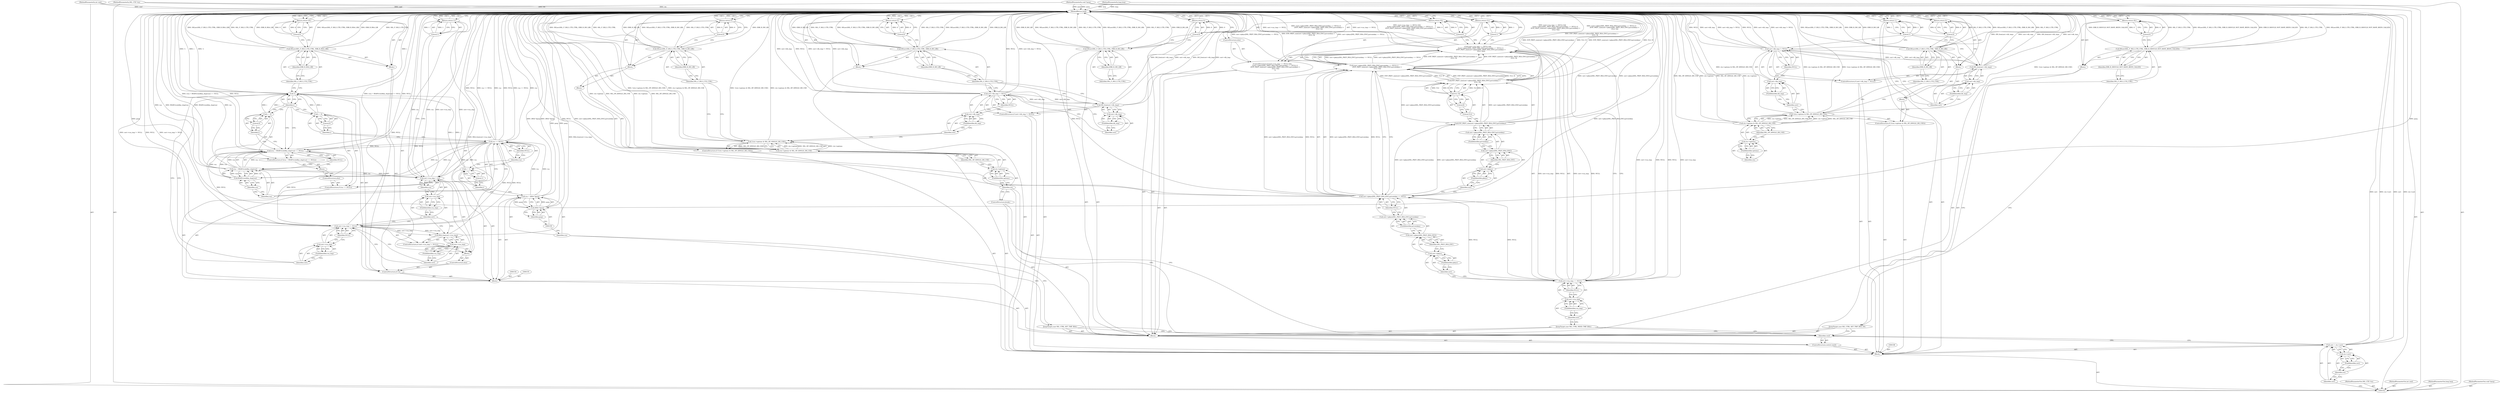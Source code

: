 digraph "1_openssl_c5b831f21d0d29d1e517d139d9d101763f60c9a2_0" {
"1000280" [label="(MethodReturn,long)"];
"1000103" [label="(MethodParameterIn,SSL_CTX *ctx)"];
"1000375" [label="(MethodParameterOut,SSL_CTX *ctx)"];
"1000104" [label="(MethodParameterIn,int cmd)"];
"1000376" [label="(MethodParameterOut,int cmd)"];
"1000105" [label="(MethodParameterIn,long larg)"];
"1000377" [label="(MethodParameterOut,long larg)"];
"1000106" [label="(MethodParameterIn,void *parg)"];
"1000378" [label="(MethodParameterOut,void *parg)"];
"1000119" [label="(Call,(cert->rsa_tmp == NULL) &&\n            ((cert->pkeys[SSL_PKEY_RSA_ENC].privatekey == NULL) ||\n             (EVP_PKEY_size(cert->pkeys[SSL_PKEY_RSA_ENC].privatekey) >\n              (512 / 8))))"];
"1000120" [label="(Call,cert->rsa_tmp == NULL)"];
"1000121" [label="(Call,cert->rsa_tmp)"];
"1000122" [label="(Identifier,cert)"];
"1000123" [label="(FieldIdentifier,rsa_tmp)"];
"1000124" [label="(Identifier,NULL)"];
"1000118" [label="(ControlStructure,if ((cert->rsa_tmp == NULL) &&\n            ((cert->pkeys[SSL_PKEY_RSA_ENC].privatekey == NULL) ||\n             (EVP_PKEY_size(cert->pkeys[SSL_PKEY_RSA_ENC].privatekey) >\n              (512 / 8)))\n            ))"];
"1000125" [label="(Call,(cert->pkeys[SSL_PKEY_RSA_ENC].privatekey == NULL) ||\n             (EVP_PKEY_size(cert->pkeys[SSL_PKEY_RSA_ENC].privatekey) >\n              (512 / 8)))"];
"1000126" [label="(Call,cert->pkeys[SSL_PKEY_RSA_ENC].privatekey == NULL)"];
"1000127" [label="(Call,cert->pkeys[SSL_PKEY_RSA_ENC].privatekey)"];
"1000128" [label="(Call,cert->pkeys[SSL_PKEY_RSA_ENC])"];
"1000129" [label="(Call,cert->pkeys)"];
"1000130" [label="(Identifier,cert)"];
"1000131" [label="(FieldIdentifier,pkeys)"];
"1000132" [label="(Identifier,SSL_PKEY_RSA_ENC)"];
"1000133" [label="(FieldIdentifier,privatekey)"];
"1000134" [label="(Identifier,NULL)"];
"1000135" [label="(Call,EVP_PKEY_size(cert->pkeys[SSL_PKEY_RSA_ENC].privatekey) >\n              (512 / 8))"];
"1000136" [label="(Call,EVP_PKEY_size(cert->pkeys[SSL_PKEY_RSA_ENC].privatekey))"];
"1000137" [label="(Call,cert->pkeys[SSL_PKEY_RSA_ENC].privatekey)"];
"1000138" [label="(Call,cert->pkeys[SSL_PKEY_RSA_ENC])"];
"1000139" [label="(Call,cert->pkeys)"];
"1000140" [label="(Identifier,cert)"];
"1000141" [label="(FieldIdentifier,pkeys)"];
"1000142" [label="(Identifier,SSL_PKEY_RSA_ENC)"];
"1000143" [label="(FieldIdentifier,privatekey)"];
"1000144" [label="(Call,512 / 8)"];
"1000145" [label="(Literal,512)"];
"1000146" [label="(Literal,8)"];
"1000147" [label="(Return,return (1);)"];
"1000148" [label="(Literal,1)"];
"1000149" [label="(ControlStructure,else)"];
"1000150" [label="(Return,return (0);)"];
"1000151" [label="(Literal,0)"];
"1000152" [label="(JumpTarget,case SSL_CTRL_SET_TMP_RSA:)"];
"1000107" [label="(Block,)"];
"1000153" [label="(Block,)"];
"1000156" [label="(Call,rsa = (RSA *)parg)"];
"1000157" [label="(Identifier,rsa)"];
"1000158" [label="(Call,(RSA *)parg)"];
"1000160" [label="(Identifier,parg)"];
"1000161" [label="(Call,i = 1)"];
"1000162" [label="(Identifier,i)"];
"1000163" [label="(Literal,1)"];
"1000164" [label="(ControlStructure,if (rsa == NULL))"];
"1000165" [label="(Call,rsa == NULL)"];
"1000166" [label="(Identifier,rsa)"];
"1000167" [label="(Identifier,NULL)"];
"1000168" [label="(Call,i = 0)"];
"1000169" [label="(Identifier,i)"];
"1000170" [label="(Literal,0)"];
"1000171" [label="(ControlStructure,else)"];
"1000172" [label="(Block,)"];
"1000173" [label="(ControlStructure,if ((rsa = RSAPrivateKey_dup(rsa)) == NULL))"];
"1000174" [label="(Call,(rsa = RSAPrivateKey_dup(rsa)) == NULL)"];
"1000175" [label="(Call,rsa = RSAPrivateKey_dup(rsa))"];
"1000176" [label="(Identifier,rsa)"];
"1000177" [label="(Call,RSAPrivateKey_dup(rsa))"];
"1000178" [label="(Identifier,rsa)"];
"1000179" [label="(Identifier,NULL)"];
"1000180" [label="(Call,i = 0)"];
"1000181" [label="(Identifier,i)"];
"1000182" [label="(Literal,0)"];
"1000183" [label="(ControlStructure,if (!i))"];
"1000184" [label="(Call,!i)"];
"1000185" [label="(Identifier,i)"];
"1000186" [label="(Block,)"];
"1000187" [label="(Call,SSLerr(SSL_F_SSL3_CTX_CTRL, ERR_R_RSA_LIB))"];
"1000188" [label="(Identifier,SSL_F_SSL3_CTX_CTRL)"];
"1000189" [label="(Identifier,ERR_R_RSA_LIB)"];
"1000190" [label="(Return,return (0);)"];
"1000191" [label="(Literal,0)"];
"1000192" [label="(ControlStructure,else)"];
"1000193" [label="(Block,)"];
"1000194" [label="(ControlStructure,if (cert->rsa_tmp != NULL))"];
"1000195" [label="(Call,cert->rsa_tmp != NULL)"];
"1000196" [label="(Call,cert->rsa_tmp)"];
"1000197" [label="(Identifier,cert)"];
"1000198" [label="(FieldIdentifier,rsa_tmp)"];
"1000199" [label="(Identifier,NULL)"];
"1000200" [label="(Call,RSA_free(cert->rsa_tmp))"];
"1000201" [label="(Call,cert->rsa_tmp)"];
"1000202" [label="(Identifier,cert)"];
"1000203" [label="(FieldIdentifier,rsa_tmp)"];
"1000204" [label="(Call,cert->rsa_tmp = rsa)"];
"1000205" [label="(Call,cert->rsa_tmp)"];
"1000206" [label="(Identifier,cert)"];
"1000207" [label="(FieldIdentifier,rsa_tmp)"];
"1000208" [label="(Identifier,rsa)"];
"1000209" [label="(Return,return (1);)"];
"1000210" [label="(Literal,1)"];
"1000211" [label="(JumpTarget,case SSL_CTRL_SET_TMP_RSA_CB:)"];
"1000212" [label="(Block,)"];
"1000213" [label="(Call,SSLerr(SSL_F_SSL3_CTX_CTRL, ERR_R_SHOULD_NOT_HAVE_BEEN_CALLED))"];
"1000214" [label="(Identifier,SSL_F_SSL3_CTX_CTRL)"];
"1000215" [label="(Identifier,ERR_R_SHOULD_NOT_HAVE_BEEN_CALLED)"];
"1000216" [label="(Return,return (0);)"];
"1000217" [label="(Literal,0)"];
"1000218" [label="(ControlStructure,break;)"];
"1000111" [label="(Call,ctx->cert)"];
"1000112" [label="(Identifier,ctx)"];
"1000113" [label="(FieldIdentifier,cert)"];
"1000109" [label="(Call,cert = ctx->cert)"];
"1000110" [label="(Identifier,cert)"];
"1000219" [label="(Call,SSLerr(SSL_F_SSL3_CTX_CTRL, ERR_R_DH_LIB))"];
"1000220" [label="(Identifier,SSL_F_SSL3_CTX_CTRL)"];
"1000221" [label="(Identifier,ERR_R_DH_LIB)"];
"1000222" [label="(Return,return 0;)"];
"1000223" [label="(Literal,0)"];
"1000224" [label="(ControlStructure,if (!(ctx->options & SSL_OP_SINGLE_DH_USE)))"];
"1000225" [label="(Call,!(ctx->options & SSL_OP_SINGLE_DH_USE))"];
"1000226" [label="(Call,ctx->options & SSL_OP_SINGLE_DH_USE)"];
"1000227" [label="(Call,ctx->options)"];
"1000228" [label="(Identifier,ctx)"];
"1000229" [label="(FieldIdentifier,options)"];
"1000230" [label="(Identifier,SSL_OP_SINGLE_DH_USE)"];
"1000231" [label="(Block,)"];
"1000232" [label="(Block,)"];
"1000233" [label="(Call,SSLerr(SSL_F_SSL3_CTX_CTRL, ERR_R_DH_LIB))"];
"1000234" [label="(Identifier,SSL_F_SSL3_CTX_CTRL)"];
"1000235" [label="(Identifier,ERR_R_DH_LIB)"];
"1000236" [label="(Return,return 0;)"];
"1000237" [label="(Literal,0)"];
"1000238" [label="(ControlStructure,if (cert->dh_tmp != NULL))"];
"1000239" [label="(Call,cert->dh_tmp != NULL)"];
"1000240" [label="(Call,cert->dh_tmp)"];
"1000241" [label="(Identifier,cert)"];
"1000242" [label="(FieldIdentifier,dh_tmp)"];
"1000243" [label="(Identifier,NULL)"];
"1000244" [label="(Call,DH_free(cert->dh_tmp))"];
"1000245" [label="(Call,cert->dh_tmp)"];
"1000246" [label="(Identifier,cert)"];
"1000247" [label="(FieldIdentifier,dh_tmp)"];
"1000248" [label="(Block,)"];
"1000249" [label="(Call,SSLerr(SSL_F_SSL3_CTX_CTRL, ERR_R_DH_LIB))"];
"1000250" [label="(Identifier,SSL_F_SSL3_CTX_CTRL)"];
"1000251" [label="(Identifier,ERR_R_DH_LIB)"];
"1000252" [label="(Return,return 0;)"];
"1000253" [label="(Literal,0)"];
"1000254" [label="(ControlStructure,if (!(ctx->options & SSL_OP_SINGLE_DH_USE)))"];
"1000255" [label="(Call,!(ctx->options & SSL_OP_SINGLE_DH_USE))"];
"1000256" [label="(Call,ctx->options & SSL_OP_SINGLE_DH_USE)"];
"1000257" [label="(Call,ctx->options)"];
"1000258" [label="(Identifier,ctx)"];
"1000259" [label="(FieldIdentifier,options)"];
"1000260" [label="(Identifier,SSL_OP_SINGLE_DH_USE)"];
"1000261" [label="(Block,)"];
"1000262" [label="(Block,)"];
"1000263" [label="(Call,SSLerr(SSL_F_SSL3_CTX_CTRL, ERR_R_DH_LIB))"];
"1000264" [label="(Identifier,SSL_F_SSL3_CTX_CTRL)"];
"1000265" [label="(Identifier,ERR_R_DH_LIB)"];
"1000115" [label="(Identifier,cmd)"];
"1000116" [label="(Block,)"];
"1000114" [label="(ControlStructure,switch (cmd))"];
"1000266" [label="(Return,return 0;)"];
"1000267" [label="(Literal,0)"];
"1000268" [label="(ControlStructure,if (cert->dh_tmp != NULL))"];
"1000269" [label="(Call,cert->dh_tmp != NULL)"];
"1000270" [label="(Call,cert->dh_tmp)"];
"1000271" [label="(Identifier,cert)"];
"1000272" [label="(FieldIdentifier,dh_tmp)"];
"1000273" [label="(Identifier,NULL)"];
"1000274" [label="(Call,DH_free(cert->dh_tmp))"];
"1000275" [label="(Call,cert->dh_tmp)"];
"1000276" [label="(Identifier,cert)"];
"1000277" [label="(FieldIdentifier,dh_tmp)"];
"1000278" [label="(Return,return 1;)"];
"1000279" [label="(Literal,1)"];
"1000117" [label="(JumpTarget,case SSL_CTRL_NEED_TMP_RSA:)"];
"1000280" -> "1000102"  [label="AST: "];
"1000280" -> "1000147"  [label="CFG: "];
"1000280" -> "1000150"  [label="CFG: "];
"1000280" -> "1000190"  [label="CFG: "];
"1000280" -> "1000209"  [label="CFG: "];
"1000280" -> "1000216"  [label="CFG: "];
"1000280" -> "1000222"  [label="CFG: "];
"1000280" -> "1000236"  [label="CFG: "];
"1000280" -> "1000252"  [label="CFG: "];
"1000280" -> "1000266"  [label="CFG: "];
"1000280" -> "1000278"  [label="CFG: "];
"1000278" -> "1000280"  [label="DDG: <RET>"];
"1000147" -> "1000280"  [label="DDG: <RET>"];
"1000236" -> "1000280"  [label="DDG: <RET>"];
"1000187" -> "1000280"  [label="DDG: SSL_F_SSL3_CTX_CTRL"];
"1000187" -> "1000280"  [label="DDG: SSLerr(SSL_F_SSL3_CTX_CTRL, ERR_R_RSA_LIB)"];
"1000187" -> "1000280"  [label="DDG: ERR_R_RSA_LIB"];
"1000184" -> "1000280"  [label="DDG: i"];
"1000184" -> "1000280"  [label="DDG: !i"];
"1000233" -> "1000280"  [label="DDG: ERR_R_DH_LIB"];
"1000233" -> "1000280"  [label="DDG: SSLerr(SSL_F_SSL3_CTX_CTRL, ERR_R_DH_LIB)"];
"1000233" -> "1000280"  [label="DDG: SSL_F_SSL3_CTX_CTRL"];
"1000200" -> "1000280"  [label="DDG: RSA_free(cert->rsa_tmp)"];
"1000126" -> "1000280"  [label="DDG: cert->pkeys[SSL_PKEY_RSA_ENC].privatekey"];
"1000126" -> "1000280"  [label="DDG: NULL"];
"1000256" -> "1000280"  [label="DDG: SSL_OP_SINGLE_DH_USE"];
"1000256" -> "1000280"  [label="DDG: ctx->options"];
"1000125" -> "1000280"  [label="DDG: cert->pkeys[SSL_PKEY_RSA_ENC].privatekey == NULL"];
"1000125" -> "1000280"  [label="DDG: EVP_PKEY_size(cert->pkeys[SSL_PKEY_RSA_ENC].privatekey) >\n              (512 / 8)"];
"1000225" -> "1000280"  [label="DDG: !(ctx->options & SSL_OP_SINGLE_DH_USE)"];
"1000225" -> "1000280"  [label="DDG: ctx->options & SSL_OP_SINGLE_DH_USE"];
"1000219" -> "1000280"  [label="DDG: ERR_R_DH_LIB"];
"1000219" -> "1000280"  [label="DDG: SSLerr(SSL_F_SSL3_CTX_CTRL, ERR_R_DH_LIB)"];
"1000219" -> "1000280"  [label="DDG: SSL_F_SSL3_CTX_CTRL"];
"1000249" -> "1000280"  [label="DDG: ERR_R_DH_LIB"];
"1000249" -> "1000280"  [label="DDG: SSL_F_SSL3_CTX_CTRL"];
"1000249" -> "1000280"  [label="DDG: SSLerr(SSL_F_SSL3_CTX_CTRL, ERR_R_DH_LIB)"];
"1000119" -> "1000280"  [label="DDG: (cert->pkeys[SSL_PKEY_RSA_ENC].privatekey == NULL) ||\n             (EVP_PKEY_size(cert->pkeys[SSL_PKEY_RSA_ENC].privatekey) >\n              (512 / 8))"];
"1000119" -> "1000280"  [label="DDG: cert->rsa_tmp == NULL"];
"1000119" -> "1000280"  [label="DDG: (cert->rsa_tmp == NULL) &&\n            ((cert->pkeys[SSL_PKEY_RSA_ENC].privatekey == NULL) ||\n             (EVP_PKEY_size(cert->pkeys[SSL_PKEY_RSA_ENC].privatekey) >\n              (512 / 8)))"];
"1000226" -> "1000280"  [label="DDG: ctx->options"];
"1000226" -> "1000280"  [label="DDG: SSL_OP_SINGLE_DH_USE"];
"1000239" -> "1000280"  [label="DDG: cert->dh_tmp != NULL"];
"1000239" -> "1000280"  [label="DDG: cert->dh_tmp"];
"1000239" -> "1000280"  [label="DDG: NULL"];
"1000274" -> "1000280"  [label="DDG: cert->dh_tmp"];
"1000274" -> "1000280"  [label="DDG: DH_free(cert->dh_tmp)"];
"1000174" -> "1000280"  [label="DDG: NULL"];
"1000174" -> "1000280"  [label="DDG: (rsa = RSAPrivateKey_dup(rsa)) == NULL"];
"1000255" -> "1000280"  [label="DDG: !(ctx->options & SSL_OP_SINGLE_DH_USE)"];
"1000255" -> "1000280"  [label="DDG: ctx->options & SSL_OP_SINGLE_DH_USE"];
"1000104" -> "1000280"  [label="DDG: cmd"];
"1000105" -> "1000280"  [label="DDG: larg"];
"1000158" -> "1000280"  [label="DDG: parg"];
"1000213" -> "1000280"  [label="DDG: SSL_F_SSL3_CTX_CTRL"];
"1000213" -> "1000280"  [label="DDG: SSLerr(SSL_F_SSL3_CTX_CTRL, ERR_R_SHOULD_NOT_HAVE_BEEN_CALLED)"];
"1000213" -> "1000280"  [label="DDG: ERR_R_SHOULD_NOT_HAVE_BEEN_CALLED"];
"1000195" -> "1000280"  [label="DDG: cert->rsa_tmp != NULL"];
"1000195" -> "1000280"  [label="DDG: NULL"];
"1000263" -> "1000280"  [label="DDG: ERR_R_DH_LIB"];
"1000263" -> "1000280"  [label="DDG: SSL_F_SSL3_CTX_CTRL"];
"1000263" -> "1000280"  [label="DDG: SSLerr(SSL_F_SSL3_CTX_CTRL, ERR_R_DH_LIB)"];
"1000269" -> "1000280"  [label="DDG: cert->dh_tmp != NULL"];
"1000269" -> "1000280"  [label="DDG: NULL"];
"1000269" -> "1000280"  [label="DDG: cert->dh_tmp"];
"1000165" -> "1000280"  [label="DDG: rsa"];
"1000165" -> "1000280"  [label="DDG: NULL"];
"1000165" -> "1000280"  [label="DDG: rsa == NULL"];
"1000135" -> "1000280"  [label="DDG: 512 / 8"];
"1000135" -> "1000280"  [label="DDG: EVP_PKEY_size(cert->pkeys[SSL_PKEY_RSA_ENC].privatekey)"];
"1000156" -> "1000280"  [label="DDG: (RSA *)parg"];
"1000103" -> "1000280"  [label="DDG: ctx"];
"1000120" -> "1000280"  [label="DDG: cert->rsa_tmp"];
"1000120" -> "1000280"  [label="DDG: NULL"];
"1000204" -> "1000280"  [label="DDG: rsa"];
"1000204" -> "1000280"  [label="DDG: cert->rsa_tmp"];
"1000175" -> "1000280"  [label="DDG: rsa"];
"1000175" -> "1000280"  [label="DDG: RSAPrivateKey_dup(rsa)"];
"1000109" -> "1000280"  [label="DDG: cert"];
"1000109" -> "1000280"  [label="DDG: ctx->cert"];
"1000244" -> "1000280"  [label="DDG: DH_free(cert->dh_tmp)"];
"1000244" -> "1000280"  [label="DDG: cert->dh_tmp"];
"1000136" -> "1000280"  [label="DDG: cert->pkeys[SSL_PKEY_RSA_ENC].privatekey"];
"1000106" -> "1000280"  [label="DDG: parg"];
"1000252" -> "1000280"  [label="DDG: <RET>"];
"1000216" -> "1000280"  [label="DDG: <RET>"];
"1000266" -> "1000280"  [label="DDG: <RET>"];
"1000209" -> "1000280"  [label="DDG: <RET>"];
"1000150" -> "1000280"  [label="DDG: <RET>"];
"1000190" -> "1000280"  [label="DDG: <RET>"];
"1000222" -> "1000280"  [label="DDG: <RET>"];
"1000103" -> "1000102"  [label="AST: "];
"1000103" -> "1000280"  [label="DDG: ctx"];
"1000375" -> "1000102"  [label="AST: "];
"1000104" -> "1000102"  [label="AST: "];
"1000104" -> "1000280"  [label="DDG: cmd"];
"1000376" -> "1000102"  [label="AST: "];
"1000105" -> "1000102"  [label="AST: "];
"1000105" -> "1000280"  [label="DDG: larg"];
"1000377" -> "1000102"  [label="AST: "];
"1000106" -> "1000102"  [label="AST: "];
"1000106" -> "1000280"  [label="DDG: parg"];
"1000106" -> "1000158"  [label="DDG: parg"];
"1000378" -> "1000102"  [label="AST: "];
"1000119" -> "1000118"  [label="AST: "];
"1000119" -> "1000120"  [label="CFG: "];
"1000119" -> "1000125"  [label="CFG: "];
"1000120" -> "1000119"  [label="AST: "];
"1000125" -> "1000119"  [label="AST: "];
"1000148" -> "1000119"  [label="CFG: "];
"1000151" -> "1000119"  [label="CFG: "];
"1000119" -> "1000280"  [label="DDG: (cert->pkeys[SSL_PKEY_RSA_ENC].privatekey == NULL) ||\n             (EVP_PKEY_size(cert->pkeys[SSL_PKEY_RSA_ENC].privatekey) >\n              (512 / 8))"];
"1000119" -> "1000280"  [label="DDG: cert->rsa_tmp == NULL"];
"1000119" -> "1000280"  [label="DDG: (cert->rsa_tmp == NULL) &&\n            ((cert->pkeys[SSL_PKEY_RSA_ENC].privatekey == NULL) ||\n             (EVP_PKEY_size(cert->pkeys[SSL_PKEY_RSA_ENC].privatekey) >\n              (512 / 8)))"];
"1000120" -> "1000119"  [label="DDG: cert->rsa_tmp"];
"1000120" -> "1000119"  [label="DDG: NULL"];
"1000125" -> "1000119"  [label="DDG: cert->pkeys[SSL_PKEY_RSA_ENC].privatekey == NULL"];
"1000125" -> "1000119"  [label="DDG: EVP_PKEY_size(cert->pkeys[SSL_PKEY_RSA_ENC].privatekey) >\n              (512 / 8)"];
"1000120" -> "1000119"  [label="AST: "];
"1000120" -> "1000124"  [label="CFG: "];
"1000121" -> "1000120"  [label="AST: "];
"1000124" -> "1000120"  [label="AST: "];
"1000130" -> "1000120"  [label="CFG: "];
"1000119" -> "1000120"  [label="CFG: "];
"1000120" -> "1000280"  [label="DDG: cert->rsa_tmp"];
"1000120" -> "1000280"  [label="DDG: NULL"];
"1000120" -> "1000119"  [label="DDG: cert->rsa_tmp"];
"1000120" -> "1000119"  [label="DDG: NULL"];
"1000120" -> "1000126"  [label="DDG: NULL"];
"1000121" -> "1000120"  [label="AST: "];
"1000121" -> "1000123"  [label="CFG: "];
"1000122" -> "1000121"  [label="AST: "];
"1000123" -> "1000121"  [label="AST: "];
"1000124" -> "1000121"  [label="CFG: "];
"1000122" -> "1000121"  [label="AST: "];
"1000122" -> "1000117"  [label="CFG: "];
"1000123" -> "1000122"  [label="CFG: "];
"1000123" -> "1000121"  [label="AST: "];
"1000123" -> "1000122"  [label="CFG: "];
"1000121" -> "1000123"  [label="CFG: "];
"1000124" -> "1000120"  [label="AST: "];
"1000124" -> "1000121"  [label="CFG: "];
"1000120" -> "1000124"  [label="CFG: "];
"1000118" -> "1000116"  [label="AST: "];
"1000119" -> "1000118"  [label="AST: "];
"1000147" -> "1000118"  [label="AST: "];
"1000149" -> "1000118"  [label="AST: "];
"1000125" -> "1000119"  [label="AST: "];
"1000125" -> "1000126"  [label="CFG: "];
"1000125" -> "1000135"  [label="CFG: "];
"1000126" -> "1000125"  [label="AST: "];
"1000135" -> "1000125"  [label="AST: "];
"1000119" -> "1000125"  [label="CFG: "];
"1000125" -> "1000280"  [label="DDG: cert->pkeys[SSL_PKEY_RSA_ENC].privatekey == NULL"];
"1000125" -> "1000280"  [label="DDG: EVP_PKEY_size(cert->pkeys[SSL_PKEY_RSA_ENC].privatekey) >\n              (512 / 8)"];
"1000125" -> "1000119"  [label="DDG: cert->pkeys[SSL_PKEY_RSA_ENC].privatekey == NULL"];
"1000125" -> "1000119"  [label="DDG: EVP_PKEY_size(cert->pkeys[SSL_PKEY_RSA_ENC].privatekey) >\n              (512 / 8)"];
"1000126" -> "1000125"  [label="DDG: cert->pkeys[SSL_PKEY_RSA_ENC].privatekey"];
"1000126" -> "1000125"  [label="DDG: NULL"];
"1000135" -> "1000125"  [label="DDG: EVP_PKEY_size(cert->pkeys[SSL_PKEY_RSA_ENC].privatekey)"];
"1000135" -> "1000125"  [label="DDG: 512 / 8"];
"1000126" -> "1000125"  [label="AST: "];
"1000126" -> "1000134"  [label="CFG: "];
"1000127" -> "1000126"  [label="AST: "];
"1000134" -> "1000126"  [label="AST: "];
"1000140" -> "1000126"  [label="CFG: "];
"1000125" -> "1000126"  [label="CFG: "];
"1000126" -> "1000280"  [label="DDG: cert->pkeys[SSL_PKEY_RSA_ENC].privatekey"];
"1000126" -> "1000280"  [label="DDG: NULL"];
"1000126" -> "1000125"  [label="DDG: cert->pkeys[SSL_PKEY_RSA_ENC].privatekey"];
"1000126" -> "1000125"  [label="DDG: NULL"];
"1000120" -> "1000126"  [label="DDG: NULL"];
"1000126" -> "1000136"  [label="DDG: cert->pkeys[SSL_PKEY_RSA_ENC].privatekey"];
"1000127" -> "1000126"  [label="AST: "];
"1000127" -> "1000133"  [label="CFG: "];
"1000128" -> "1000127"  [label="AST: "];
"1000133" -> "1000127"  [label="AST: "];
"1000134" -> "1000127"  [label="CFG: "];
"1000128" -> "1000127"  [label="AST: "];
"1000128" -> "1000132"  [label="CFG: "];
"1000129" -> "1000128"  [label="AST: "];
"1000132" -> "1000128"  [label="AST: "];
"1000133" -> "1000128"  [label="CFG: "];
"1000129" -> "1000128"  [label="AST: "];
"1000129" -> "1000131"  [label="CFG: "];
"1000130" -> "1000129"  [label="AST: "];
"1000131" -> "1000129"  [label="AST: "];
"1000132" -> "1000129"  [label="CFG: "];
"1000130" -> "1000129"  [label="AST: "];
"1000130" -> "1000120"  [label="CFG: "];
"1000131" -> "1000130"  [label="CFG: "];
"1000131" -> "1000129"  [label="AST: "];
"1000131" -> "1000130"  [label="CFG: "];
"1000129" -> "1000131"  [label="CFG: "];
"1000132" -> "1000128"  [label="AST: "];
"1000132" -> "1000129"  [label="CFG: "];
"1000128" -> "1000132"  [label="CFG: "];
"1000133" -> "1000127"  [label="AST: "];
"1000133" -> "1000128"  [label="CFG: "];
"1000127" -> "1000133"  [label="CFG: "];
"1000134" -> "1000126"  [label="AST: "];
"1000134" -> "1000127"  [label="CFG: "];
"1000126" -> "1000134"  [label="CFG: "];
"1000135" -> "1000125"  [label="AST: "];
"1000135" -> "1000144"  [label="CFG: "];
"1000136" -> "1000135"  [label="AST: "];
"1000144" -> "1000135"  [label="AST: "];
"1000125" -> "1000135"  [label="CFG: "];
"1000135" -> "1000280"  [label="DDG: 512 / 8"];
"1000135" -> "1000280"  [label="DDG: EVP_PKEY_size(cert->pkeys[SSL_PKEY_RSA_ENC].privatekey)"];
"1000135" -> "1000125"  [label="DDG: EVP_PKEY_size(cert->pkeys[SSL_PKEY_RSA_ENC].privatekey)"];
"1000135" -> "1000125"  [label="DDG: 512 / 8"];
"1000136" -> "1000135"  [label="DDG: cert->pkeys[SSL_PKEY_RSA_ENC].privatekey"];
"1000144" -> "1000135"  [label="DDG: 512"];
"1000144" -> "1000135"  [label="DDG: 8"];
"1000136" -> "1000135"  [label="AST: "];
"1000136" -> "1000137"  [label="CFG: "];
"1000137" -> "1000136"  [label="AST: "];
"1000145" -> "1000136"  [label="CFG: "];
"1000136" -> "1000280"  [label="DDG: cert->pkeys[SSL_PKEY_RSA_ENC].privatekey"];
"1000136" -> "1000135"  [label="DDG: cert->pkeys[SSL_PKEY_RSA_ENC].privatekey"];
"1000126" -> "1000136"  [label="DDG: cert->pkeys[SSL_PKEY_RSA_ENC].privatekey"];
"1000137" -> "1000136"  [label="AST: "];
"1000137" -> "1000143"  [label="CFG: "];
"1000138" -> "1000137"  [label="AST: "];
"1000143" -> "1000137"  [label="AST: "];
"1000136" -> "1000137"  [label="CFG: "];
"1000138" -> "1000137"  [label="AST: "];
"1000138" -> "1000142"  [label="CFG: "];
"1000139" -> "1000138"  [label="AST: "];
"1000142" -> "1000138"  [label="AST: "];
"1000143" -> "1000138"  [label="CFG: "];
"1000139" -> "1000138"  [label="AST: "];
"1000139" -> "1000141"  [label="CFG: "];
"1000140" -> "1000139"  [label="AST: "];
"1000141" -> "1000139"  [label="AST: "];
"1000142" -> "1000139"  [label="CFG: "];
"1000140" -> "1000139"  [label="AST: "];
"1000140" -> "1000126"  [label="CFG: "];
"1000141" -> "1000140"  [label="CFG: "];
"1000141" -> "1000139"  [label="AST: "];
"1000141" -> "1000140"  [label="CFG: "];
"1000139" -> "1000141"  [label="CFG: "];
"1000142" -> "1000138"  [label="AST: "];
"1000142" -> "1000139"  [label="CFG: "];
"1000138" -> "1000142"  [label="CFG: "];
"1000143" -> "1000137"  [label="AST: "];
"1000143" -> "1000138"  [label="CFG: "];
"1000137" -> "1000143"  [label="CFG: "];
"1000144" -> "1000135"  [label="AST: "];
"1000144" -> "1000146"  [label="CFG: "];
"1000145" -> "1000144"  [label="AST: "];
"1000146" -> "1000144"  [label="AST: "];
"1000135" -> "1000144"  [label="CFG: "];
"1000144" -> "1000135"  [label="DDG: 512"];
"1000144" -> "1000135"  [label="DDG: 8"];
"1000145" -> "1000144"  [label="AST: "];
"1000145" -> "1000136"  [label="CFG: "];
"1000146" -> "1000145"  [label="CFG: "];
"1000146" -> "1000144"  [label="AST: "];
"1000146" -> "1000145"  [label="CFG: "];
"1000144" -> "1000146"  [label="CFG: "];
"1000147" -> "1000118"  [label="AST: "];
"1000147" -> "1000148"  [label="CFG: "];
"1000148" -> "1000147"  [label="AST: "];
"1000280" -> "1000147"  [label="CFG: "];
"1000147" -> "1000280"  [label="DDG: <RET>"];
"1000148" -> "1000147"  [label="DDG: 1"];
"1000148" -> "1000147"  [label="AST: "];
"1000148" -> "1000119"  [label="CFG: "];
"1000147" -> "1000148"  [label="CFG: "];
"1000148" -> "1000147"  [label="DDG: 1"];
"1000149" -> "1000118"  [label="AST: "];
"1000150" -> "1000149"  [label="AST: "];
"1000150" -> "1000149"  [label="AST: "];
"1000150" -> "1000151"  [label="CFG: "];
"1000151" -> "1000150"  [label="AST: "];
"1000280" -> "1000150"  [label="CFG: "];
"1000150" -> "1000280"  [label="DDG: <RET>"];
"1000151" -> "1000150"  [label="DDG: 0"];
"1000151" -> "1000150"  [label="AST: "];
"1000151" -> "1000119"  [label="CFG: "];
"1000150" -> "1000151"  [label="CFG: "];
"1000151" -> "1000150"  [label="DDG: 0"];
"1000152" -> "1000116"  [label="AST: "];
"1000152" -> "1000115"  [label="CFG: "];
"1000157" -> "1000152"  [label="CFG: "];
"1000107" -> "1000102"  [label="AST: "];
"1000108" -> "1000107"  [label="AST: "];
"1000109" -> "1000107"  [label="AST: "];
"1000114" -> "1000107"  [label="AST: "];
"1000224" -> "1000107"  [label="AST: "];
"1000238" -> "1000107"  [label="AST: "];
"1000248" -> "1000107"  [label="AST: "];
"1000254" -> "1000107"  [label="AST: "];
"1000268" -> "1000107"  [label="AST: "];
"1000278" -> "1000107"  [label="AST: "];
"1000153" -> "1000116"  [label="AST: "];
"1000154" -> "1000153"  [label="AST: "];
"1000155" -> "1000153"  [label="AST: "];
"1000156" -> "1000153"  [label="AST: "];
"1000161" -> "1000153"  [label="AST: "];
"1000164" -> "1000153"  [label="AST: "];
"1000183" -> "1000153"  [label="AST: "];
"1000156" -> "1000153"  [label="AST: "];
"1000156" -> "1000158"  [label="CFG: "];
"1000157" -> "1000156"  [label="AST: "];
"1000158" -> "1000156"  [label="AST: "];
"1000162" -> "1000156"  [label="CFG: "];
"1000156" -> "1000280"  [label="DDG: (RSA *)parg"];
"1000158" -> "1000156"  [label="DDG: parg"];
"1000156" -> "1000165"  [label="DDG: rsa"];
"1000157" -> "1000156"  [label="AST: "];
"1000157" -> "1000152"  [label="CFG: "];
"1000159" -> "1000157"  [label="CFG: "];
"1000158" -> "1000156"  [label="AST: "];
"1000158" -> "1000160"  [label="CFG: "];
"1000159" -> "1000158"  [label="AST: "];
"1000160" -> "1000158"  [label="AST: "];
"1000156" -> "1000158"  [label="CFG: "];
"1000158" -> "1000280"  [label="DDG: parg"];
"1000158" -> "1000156"  [label="DDG: parg"];
"1000106" -> "1000158"  [label="DDG: parg"];
"1000160" -> "1000158"  [label="AST: "];
"1000160" -> "1000159"  [label="CFG: "];
"1000158" -> "1000160"  [label="CFG: "];
"1000161" -> "1000153"  [label="AST: "];
"1000161" -> "1000163"  [label="CFG: "];
"1000162" -> "1000161"  [label="AST: "];
"1000163" -> "1000161"  [label="AST: "];
"1000166" -> "1000161"  [label="CFG: "];
"1000161" -> "1000184"  [label="DDG: i"];
"1000162" -> "1000161"  [label="AST: "];
"1000162" -> "1000156"  [label="CFG: "];
"1000163" -> "1000162"  [label="CFG: "];
"1000163" -> "1000161"  [label="AST: "];
"1000163" -> "1000162"  [label="CFG: "];
"1000161" -> "1000163"  [label="CFG: "];
"1000164" -> "1000153"  [label="AST: "];
"1000165" -> "1000164"  [label="AST: "];
"1000168" -> "1000164"  [label="AST: "];
"1000171" -> "1000164"  [label="AST: "];
"1000165" -> "1000164"  [label="AST: "];
"1000165" -> "1000167"  [label="CFG: "];
"1000166" -> "1000165"  [label="AST: "];
"1000167" -> "1000165"  [label="AST: "];
"1000169" -> "1000165"  [label="CFG: "];
"1000176" -> "1000165"  [label="CFG: "];
"1000165" -> "1000280"  [label="DDG: rsa"];
"1000165" -> "1000280"  [label="DDG: NULL"];
"1000165" -> "1000280"  [label="DDG: rsa == NULL"];
"1000156" -> "1000165"  [label="DDG: rsa"];
"1000165" -> "1000177"  [label="DDG: rsa"];
"1000165" -> "1000174"  [label="DDG: NULL"];
"1000165" -> "1000195"  [label="DDG: NULL"];
"1000165" -> "1000204"  [label="DDG: rsa"];
"1000166" -> "1000165"  [label="AST: "];
"1000166" -> "1000161"  [label="CFG: "];
"1000167" -> "1000166"  [label="CFG: "];
"1000167" -> "1000165"  [label="AST: "];
"1000167" -> "1000166"  [label="CFG: "];
"1000165" -> "1000167"  [label="CFG: "];
"1000168" -> "1000164"  [label="AST: "];
"1000168" -> "1000170"  [label="CFG: "];
"1000169" -> "1000168"  [label="AST: "];
"1000170" -> "1000168"  [label="AST: "];
"1000185" -> "1000168"  [label="CFG: "];
"1000168" -> "1000184"  [label="DDG: i"];
"1000169" -> "1000168"  [label="AST: "];
"1000169" -> "1000165"  [label="CFG: "];
"1000170" -> "1000169"  [label="CFG: "];
"1000170" -> "1000168"  [label="AST: "];
"1000170" -> "1000169"  [label="CFG: "];
"1000168" -> "1000170"  [label="CFG: "];
"1000171" -> "1000164"  [label="AST: "];
"1000172" -> "1000171"  [label="AST: "];
"1000172" -> "1000171"  [label="AST: "];
"1000173" -> "1000172"  [label="AST: "];
"1000173" -> "1000172"  [label="AST: "];
"1000174" -> "1000173"  [label="AST: "];
"1000180" -> "1000173"  [label="AST: "];
"1000174" -> "1000173"  [label="AST: "];
"1000174" -> "1000179"  [label="CFG: "];
"1000175" -> "1000174"  [label="AST: "];
"1000179" -> "1000174"  [label="AST: "];
"1000181" -> "1000174"  [label="CFG: "];
"1000185" -> "1000174"  [label="CFG: "];
"1000174" -> "1000280"  [label="DDG: NULL"];
"1000174" -> "1000280"  [label="DDG: (rsa = RSAPrivateKey_dup(rsa)) == NULL"];
"1000175" -> "1000174"  [label="DDG: rsa"];
"1000177" -> "1000174"  [label="DDG: rsa"];
"1000165" -> "1000174"  [label="DDG: NULL"];
"1000174" -> "1000195"  [label="DDG: NULL"];
"1000175" -> "1000174"  [label="AST: "];
"1000175" -> "1000177"  [label="CFG: "];
"1000176" -> "1000175"  [label="AST: "];
"1000177" -> "1000175"  [label="AST: "];
"1000179" -> "1000175"  [label="CFG: "];
"1000175" -> "1000280"  [label="DDG: rsa"];
"1000175" -> "1000280"  [label="DDG: RSAPrivateKey_dup(rsa)"];
"1000175" -> "1000174"  [label="DDG: rsa"];
"1000177" -> "1000175"  [label="DDG: rsa"];
"1000175" -> "1000204"  [label="DDG: rsa"];
"1000176" -> "1000175"  [label="AST: "];
"1000176" -> "1000165"  [label="CFG: "];
"1000178" -> "1000176"  [label="CFG: "];
"1000177" -> "1000175"  [label="AST: "];
"1000177" -> "1000178"  [label="CFG: "];
"1000178" -> "1000177"  [label="AST: "];
"1000175" -> "1000177"  [label="CFG: "];
"1000177" -> "1000174"  [label="DDG: rsa"];
"1000177" -> "1000175"  [label="DDG: rsa"];
"1000165" -> "1000177"  [label="DDG: rsa"];
"1000178" -> "1000177"  [label="AST: "];
"1000178" -> "1000176"  [label="CFG: "];
"1000177" -> "1000178"  [label="CFG: "];
"1000179" -> "1000174"  [label="AST: "];
"1000179" -> "1000175"  [label="CFG: "];
"1000174" -> "1000179"  [label="CFG: "];
"1000180" -> "1000173"  [label="AST: "];
"1000180" -> "1000182"  [label="CFG: "];
"1000181" -> "1000180"  [label="AST: "];
"1000182" -> "1000180"  [label="AST: "];
"1000185" -> "1000180"  [label="CFG: "];
"1000180" -> "1000184"  [label="DDG: i"];
"1000181" -> "1000180"  [label="AST: "];
"1000181" -> "1000174"  [label="CFG: "];
"1000182" -> "1000181"  [label="CFG: "];
"1000182" -> "1000180"  [label="AST: "];
"1000182" -> "1000181"  [label="CFG: "];
"1000180" -> "1000182"  [label="CFG: "];
"1000183" -> "1000153"  [label="AST: "];
"1000184" -> "1000183"  [label="AST: "];
"1000186" -> "1000183"  [label="AST: "];
"1000192" -> "1000183"  [label="AST: "];
"1000184" -> "1000183"  [label="AST: "];
"1000184" -> "1000185"  [label="CFG: "];
"1000185" -> "1000184"  [label="AST: "];
"1000188" -> "1000184"  [label="CFG: "];
"1000197" -> "1000184"  [label="CFG: "];
"1000184" -> "1000280"  [label="DDG: i"];
"1000184" -> "1000280"  [label="DDG: !i"];
"1000168" -> "1000184"  [label="DDG: i"];
"1000180" -> "1000184"  [label="DDG: i"];
"1000161" -> "1000184"  [label="DDG: i"];
"1000185" -> "1000184"  [label="AST: "];
"1000185" -> "1000168"  [label="CFG: "];
"1000185" -> "1000180"  [label="CFG: "];
"1000185" -> "1000174"  [label="CFG: "];
"1000184" -> "1000185"  [label="CFG: "];
"1000186" -> "1000183"  [label="AST: "];
"1000187" -> "1000186"  [label="AST: "];
"1000190" -> "1000186"  [label="AST: "];
"1000187" -> "1000186"  [label="AST: "];
"1000187" -> "1000189"  [label="CFG: "];
"1000188" -> "1000187"  [label="AST: "];
"1000189" -> "1000187"  [label="AST: "];
"1000191" -> "1000187"  [label="CFG: "];
"1000187" -> "1000280"  [label="DDG: SSL_F_SSL3_CTX_CTRL"];
"1000187" -> "1000280"  [label="DDG: SSLerr(SSL_F_SSL3_CTX_CTRL, ERR_R_RSA_LIB)"];
"1000187" -> "1000280"  [label="DDG: ERR_R_RSA_LIB"];
"1000188" -> "1000187"  [label="AST: "];
"1000188" -> "1000184"  [label="CFG: "];
"1000189" -> "1000188"  [label="CFG: "];
"1000189" -> "1000187"  [label="AST: "];
"1000189" -> "1000188"  [label="CFG: "];
"1000187" -> "1000189"  [label="CFG: "];
"1000190" -> "1000186"  [label="AST: "];
"1000190" -> "1000191"  [label="CFG: "];
"1000191" -> "1000190"  [label="AST: "];
"1000280" -> "1000190"  [label="CFG: "];
"1000190" -> "1000280"  [label="DDG: <RET>"];
"1000191" -> "1000190"  [label="DDG: 0"];
"1000191" -> "1000190"  [label="AST: "];
"1000191" -> "1000187"  [label="CFG: "];
"1000190" -> "1000191"  [label="CFG: "];
"1000191" -> "1000190"  [label="DDG: 0"];
"1000192" -> "1000183"  [label="AST: "];
"1000193" -> "1000192"  [label="AST: "];
"1000193" -> "1000192"  [label="AST: "];
"1000194" -> "1000193"  [label="AST: "];
"1000204" -> "1000193"  [label="AST: "];
"1000209" -> "1000193"  [label="AST: "];
"1000194" -> "1000193"  [label="AST: "];
"1000195" -> "1000194"  [label="AST: "];
"1000200" -> "1000194"  [label="AST: "];
"1000195" -> "1000194"  [label="AST: "];
"1000195" -> "1000199"  [label="CFG: "];
"1000196" -> "1000195"  [label="AST: "];
"1000199" -> "1000195"  [label="AST: "];
"1000202" -> "1000195"  [label="CFG: "];
"1000206" -> "1000195"  [label="CFG: "];
"1000195" -> "1000280"  [label="DDG: cert->rsa_tmp != NULL"];
"1000195" -> "1000280"  [label="DDG: NULL"];
"1000174" -> "1000195"  [label="DDG: NULL"];
"1000165" -> "1000195"  [label="DDG: NULL"];
"1000195" -> "1000200"  [label="DDG: cert->rsa_tmp"];
"1000196" -> "1000195"  [label="AST: "];
"1000196" -> "1000198"  [label="CFG: "];
"1000197" -> "1000196"  [label="AST: "];
"1000198" -> "1000196"  [label="AST: "];
"1000199" -> "1000196"  [label="CFG: "];
"1000197" -> "1000196"  [label="AST: "];
"1000197" -> "1000184"  [label="CFG: "];
"1000198" -> "1000197"  [label="CFG: "];
"1000198" -> "1000196"  [label="AST: "];
"1000198" -> "1000197"  [label="CFG: "];
"1000196" -> "1000198"  [label="CFG: "];
"1000199" -> "1000195"  [label="AST: "];
"1000199" -> "1000196"  [label="CFG: "];
"1000195" -> "1000199"  [label="CFG: "];
"1000200" -> "1000194"  [label="AST: "];
"1000200" -> "1000201"  [label="CFG: "];
"1000201" -> "1000200"  [label="AST: "];
"1000206" -> "1000200"  [label="CFG: "];
"1000200" -> "1000280"  [label="DDG: RSA_free(cert->rsa_tmp)"];
"1000195" -> "1000200"  [label="DDG: cert->rsa_tmp"];
"1000201" -> "1000200"  [label="AST: "];
"1000201" -> "1000203"  [label="CFG: "];
"1000202" -> "1000201"  [label="AST: "];
"1000203" -> "1000201"  [label="AST: "];
"1000200" -> "1000201"  [label="CFG: "];
"1000202" -> "1000201"  [label="AST: "];
"1000202" -> "1000195"  [label="CFG: "];
"1000203" -> "1000202"  [label="CFG: "];
"1000203" -> "1000201"  [label="AST: "];
"1000203" -> "1000202"  [label="CFG: "];
"1000201" -> "1000203"  [label="CFG: "];
"1000204" -> "1000193"  [label="AST: "];
"1000204" -> "1000208"  [label="CFG: "];
"1000205" -> "1000204"  [label="AST: "];
"1000208" -> "1000204"  [label="AST: "];
"1000210" -> "1000204"  [label="CFG: "];
"1000204" -> "1000280"  [label="DDG: rsa"];
"1000204" -> "1000280"  [label="DDG: cert->rsa_tmp"];
"1000165" -> "1000204"  [label="DDG: rsa"];
"1000175" -> "1000204"  [label="DDG: rsa"];
"1000205" -> "1000204"  [label="AST: "];
"1000205" -> "1000207"  [label="CFG: "];
"1000206" -> "1000205"  [label="AST: "];
"1000207" -> "1000205"  [label="AST: "];
"1000208" -> "1000205"  [label="CFG: "];
"1000206" -> "1000205"  [label="AST: "];
"1000206" -> "1000200"  [label="CFG: "];
"1000206" -> "1000195"  [label="CFG: "];
"1000207" -> "1000206"  [label="CFG: "];
"1000207" -> "1000205"  [label="AST: "];
"1000207" -> "1000206"  [label="CFG: "];
"1000205" -> "1000207"  [label="CFG: "];
"1000208" -> "1000204"  [label="AST: "];
"1000208" -> "1000205"  [label="CFG: "];
"1000204" -> "1000208"  [label="CFG: "];
"1000209" -> "1000193"  [label="AST: "];
"1000209" -> "1000210"  [label="CFG: "];
"1000210" -> "1000209"  [label="AST: "];
"1000280" -> "1000209"  [label="CFG: "];
"1000209" -> "1000280"  [label="DDG: <RET>"];
"1000210" -> "1000209"  [label="DDG: 1"];
"1000210" -> "1000209"  [label="AST: "];
"1000210" -> "1000204"  [label="CFG: "];
"1000209" -> "1000210"  [label="CFG: "];
"1000210" -> "1000209"  [label="DDG: 1"];
"1000211" -> "1000116"  [label="AST: "];
"1000211" -> "1000115"  [label="CFG: "];
"1000214" -> "1000211"  [label="CFG: "];
"1000212" -> "1000116"  [label="AST: "];
"1000213" -> "1000212"  [label="AST: "];
"1000216" -> "1000212"  [label="AST: "];
"1000213" -> "1000212"  [label="AST: "];
"1000213" -> "1000215"  [label="CFG: "];
"1000214" -> "1000213"  [label="AST: "];
"1000215" -> "1000213"  [label="AST: "];
"1000217" -> "1000213"  [label="CFG: "];
"1000213" -> "1000280"  [label="DDG: SSL_F_SSL3_CTX_CTRL"];
"1000213" -> "1000280"  [label="DDG: SSLerr(SSL_F_SSL3_CTX_CTRL, ERR_R_SHOULD_NOT_HAVE_BEEN_CALLED)"];
"1000213" -> "1000280"  [label="DDG: ERR_R_SHOULD_NOT_HAVE_BEEN_CALLED"];
"1000214" -> "1000213"  [label="AST: "];
"1000214" -> "1000211"  [label="CFG: "];
"1000215" -> "1000214"  [label="CFG: "];
"1000215" -> "1000213"  [label="AST: "];
"1000215" -> "1000214"  [label="CFG: "];
"1000213" -> "1000215"  [label="CFG: "];
"1000216" -> "1000212"  [label="AST: "];
"1000216" -> "1000217"  [label="CFG: "];
"1000217" -> "1000216"  [label="AST: "];
"1000280" -> "1000216"  [label="CFG: "];
"1000216" -> "1000280"  [label="DDG: <RET>"];
"1000217" -> "1000216"  [label="DDG: 0"];
"1000217" -> "1000216"  [label="AST: "];
"1000217" -> "1000213"  [label="CFG: "];
"1000216" -> "1000217"  [label="CFG: "];
"1000217" -> "1000216"  [label="DDG: 0"];
"1000218" -> "1000116"  [label="AST: "];
"1000228" -> "1000218"  [label="CFG: "];
"1000111" -> "1000109"  [label="AST: "];
"1000111" -> "1000113"  [label="CFG: "];
"1000112" -> "1000111"  [label="AST: "];
"1000113" -> "1000111"  [label="AST: "];
"1000109" -> "1000111"  [label="CFG: "];
"1000112" -> "1000111"  [label="AST: "];
"1000112" -> "1000110"  [label="CFG: "];
"1000113" -> "1000112"  [label="CFG: "];
"1000113" -> "1000111"  [label="AST: "];
"1000113" -> "1000112"  [label="CFG: "];
"1000111" -> "1000113"  [label="CFG: "];
"1000109" -> "1000107"  [label="AST: "];
"1000109" -> "1000111"  [label="CFG: "];
"1000110" -> "1000109"  [label="AST: "];
"1000111" -> "1000109"  [label="AST: "];
"1000115" -> "1000109"  [label="CFG: "];
"1000109" -> "1000280"  [label="DDG: cert"];
"1000109" -> "1000280"  [label="DDG: ctx->cert"];
"1000110" -> "1000109"  [label="AST: "];
"1000110" -> "1000102"  [label="CFG: "];
"1000112" -> "1000110"  [label="CFG: "];
"1000219" -> "1000116"  [label="AST: "];
"1000219" -> "1000221"  [label="CFG: "];
"1000220" -> "1000219"  [label="AST: "];
"1000221" -> "1000219"  [label="AST: "];
"1000223" -> "1000219"  [label="CFG: "];
"1000219" -> "1000280"  [label="DDG: ERR_R_DH_LIB"];
"1000219" -> "1000280"  [label="DDG: SSLerr(SSL_F_SSL3_CTX_CTRL, ERR_R_DH_LIB)"];
"1000219" -> "1000280"  [label="DDG: SSL_F_SSL3_CTX_CTRL"];
"1000220" -> "1000219"  [label="AST: "];
"1000221" -> "1000220"  [label="CFG: "];
"1000221" -> "1000219"  [label="AST: "];
"1000221" -> "1000220"  [label="CFG: "];
"1000219" -> "1000221"  [label="CFG: "];
"1000222" -> "1000116"  [label="AST: "];
"1000222" -> "1000223"  [label="CFG: "];
"1000223" -> "1000222"  [label="AST: "];
"1000280" -> "1000222"  [label="CFG: "];
"1000222" -> "1000280"  [label="DDG: <RET>"];
"1000223" -> "1000222"  [label="DDG: 0"];
"1000223" -> "1000222"  [label="AST: "];
"1000223" -> "1000219"  [label="CFG: "];
"1000222" -> "1000223"  [label="CFG: "];
"1000223" -> "1000222"  [label="DDG: 0"];
"1000224" -> "1000107"  [label="AST: "];
"1000225" -> "1000224"  [label="AST: "];
"1000231" -> "1000224"  [label="AST: "];
"1000225" -> "1000224"  [label="AST: "];
"1000225" -> "1000226"  [label="CFG: "];
"1000226" -> "1000225"  [label="AST: "];
"1000234" -> "1000225"  [label="CFG: "];
"1000241" -> "1000225"  [label="CFG: "];
"1000225" -> "1000280"  [label="DDG: !(ctx->options & SSL_OP_SINGLE_DH_USE)"];
"1000225" -> "1000280"  [label="DDG: ctx->options & SSL_OP_SINGLE_DH_USE"];
"1000226" -> "1000225"  [label="DDG: ctx->options"];
"1000226" -> "1000225"  [label="DDG: SSL_OP_SINGLE_DH_USE"];
"1000226" -> "1000225"  [label="AST: "];
"1000226" -> "1000230"  [label="CFG: "];
"1000227" -> "1000226"  [label="AST: "];
"1000230" -> "1000226"  [label="AST: "];
"1000225" -> "1000226"  [label="CFG: "];
"1000226" -> "1000280"  [label="DDG: ctx->options"];
"1000226" -> "1000280"  [label="DDG: SSL_OP_SINGLE_DH_USE"];
"1000226" -> "1000225"  [label="DDG: ctx->options"];
"1000226" -> "1000225"  [label="DDG: SSL_OP_SINGLE_DH_USE"];
"1000227" -> "1000226"  [label="AST: "];
"1000227" -> "1000229"  [label="CFG: "];
"1000228" -> "1000227"  [label="AST: "];
"1000229" -> "1000227"  [label="AST: "];
"1000230" -> "1000227"  [label="CFG: "];
"1000228" -> "1000227"  [label="AST: "];
"1000228" -> "1000115"  [label="CFG: "];
"1000228" -> "1000218"  [label="CFG: "];
"1000229" -> "1000228"  [label="CFG: "];
"1000229" -> "1000227"  [label="AST: "];
"1000229" -> "1000228"  [label="CFG: "];
"1000227" -> "1000229"  [label="CFG: "];
"1000230" -> "1000226"  [label="AST: "];
"1000230" -> "1000227"  [label="CFG: "];
"1000226" -> "1000230"  [label="CFG: "];
"1000231" -> "1000224"  [label="AST: "];
"1000232" -> "1000231"  [label="AST: "];
"1000232" -> "1000231"  [label="AST: "];
"1000233" -> "1000232"  [label="AST: "];
"1000236" -> "1000232"  [label="AST: "];
"1000233" -> "1000232"  [label="AST: "];
"1000233" -> "1000235"  [label="CFG: "];
"1000234" -> "1000233"  [label="AST: "];
"1000235" -> "1000233"  [label="AST: "];
"1000237" -> "1000233"  [label="CFG: "];
"1000233" -> "1000280"  [label="DDG: ERR_R_DH_LIB"];
"1000233" -> "1000280"  [label="DDG: SSLerr(SSL_F_SSL3_CTX_CTRL, ERR_R_DH_LIB)"];
"1000233" -> "1000280"  [label="DDG: SSL_F_SSL3_CTX_CTRL"];
"1000234" -> "1000233"  [label="AST: "];
"1000234" -> "1000225"  [label="CFG: "];
"1000235" -> "1000234"  [label="CFG: "];
"1000235" -> "1000233"  [label="AST: "];
"1000235" -> "1000234"  [label="CFG: "];
"1000233" -> "1000235"  [label="CFG: "];
"1000236" -> "1000232"  [label="AST: "];
"1000236" -> "1000237"  [label="CFG: "];
"1000237" -> "1000236"  [label="AST: "];
"1000280" -> "1000236"  [label="CFG: "];
"1000236" -> "1000280"  [label="DDG: <RET>"];
"1000237" -> "1000236"  [label="DDG: 0"];
"1000237" -> "1000236"  [label="AST: "];
"1000237" -> "1000233"  [label="CFG: "];
"1000236" -> "1000237"  [label="CFG: "];
"1000237" -> "1000236"  [label="DDG: 0"];
"1000238" -> "1000107"  [label="AST: "];
"1000239" -> "1000238"  [label="AST: "];
"1000244" -> "1000238"  [label="AST: "];
"1000239" -> "1000238"  [label="AST: "];
"1000239" -> "1000243"  [label="CFG: "];
"1000240" -> "1000239"  [label="AST: "];
"1000243" -> "1000239"  [label="AST: "];
"1000246" -> "1000239"  [label="CFG: "];
"1000250" -> "1000239"  [label="CFG: "];
"1000239" -> "1000280"  [label="DDG: cert->dh_tmp != NULL"];
"1000239" -> "1000280"  [label="DDG: cert->dh_tmp"];
"1000239" -> "1000280"  [label="DDG: NULL"];
"1000239" -> "1000244"  [label="DDG: cert->dh_tmp"];
"1000240" -> "1000239"  [label="AST: "];
"1000240" -> "1000242"  [label="CFG: "];
"1000241" -> "1000240"  [label="AST: "];
"1000242" -> "1000240"  [label="AST: "];
"1000243" -> "1000240"  [label="CFG: "];
"1000241" -> "1000240"  [label="AST: "];
"1000241" -> "1000225"  [label="CFG: "];
"1000242" -> "1000241"  [label="CFG: "];
"1000242" -> "1000240"  [label="AST: "];
"1000242" -> "1000241"  [label="CFG: "];
"1000240" -> "1000242"  [label="CFG: "];
"1000243" -> "1000239"  [label="AST: "];
"1000243" -> "1000240"  [label="CFG: "];
"1000239" -> "1000243"  [label="CFG: "];
"1000244" -> "1000238"  [label="AST: "];
"1000244" -> "1000245"  [label="CFG: "];
"1000245" -> "1000244"  [label="AST: "];
"1000250" -> "1000244"  [label="CFG: "];
"1000244" -> "1000280"  [label="DDG: DH_free(cert->dh_tmp)"];
"1000244" -> "1000280"  [label="DDG: cert->dh_tmp"];
"1000239" -> "1000244"  [label="DDG: cert->dh_tmp"];
"1000245" -> "1000244"  [label="AST: "];
"1000245" -> "1000247"  [label="CFG: "];
"1000246" -> "1000245"  [label="AST: "];
"1000247" -> "1000245"  [label="AST: "];
"1000244" -> "1000245"  [label="CFG: "];
"1000246" -> "1000245"  [label="AST: "];
"1000246" -> "1000239"  [label="CFG: "];
"1000247" -> "1000246"  [label="CFG: "];
"1000247" -> "1000245"  [label="AST: "];
"1000247" -> "1000246"  [label="CFG: "];
"1000245" -> "1000247"  [label="CFG: "];
"1000248" -> "1000107"  [label="AST: "];
"1000249" -> "1000248"  [label="AST: "];
"1000252" -> "1000248"  [label="AST: "];
"1000249" -> "1000248"  [label="AST: "];
"1000249" -> "1000251"  [label="CFG: "];
"1000250" -> "1000249"  [label="AST: "];
"1000251" -> "1000249"  [label="AST: "];
"1000253" -> "1000249"  [label="CFG: "];
"1000249" -> "1000280"  [label="DDG: ERR_R_DH_LIB"];
"1000249" -> "1000280"  [label="DDG: SSL_F_SSL3_CTX_CTRL"];
"1000249" -> "1000280"  [label="DDG: SSLerr(SSL_F_SSL3_CTX_CTRL, ERR_R_DH_LIB)"];
"1000250" -> "1000249"  [label="AST: "];
"1000250" -> "1000244"  [label="CFG: "];
"1000250" -> "1000239"  [label="CFG: "];
"1000251" -> "1000250"  [label="CFG: "];
"1000251" -> "1000249"  [label="AST: "];
"1000251" -> "1000250"  [label="CFG: "];
"1000249" -> "1000251"  [label="CFG: "];
"1000252" -> "1000248"  [label="AST: "];
"1000252" -> "1000253"  [label="CFG: "];
"1000253" -> "1000252"  [label="AST: "];
"1000280" -> "1000252"  [label="CFG: "];
"1000252" -> "1000280"  [label="DDG: <RET>"];
"1000253" -> "1000252"  [label="DDG: 0"];
"1000253" -> "1000252"  [label="AST: "];
"1000253" -> "1000249"  [label="CFG: "];
"1000252" -> "1000253"  [label="CFG: "];
"1000253" -> "1000252"  [label="DDG: 0"];
"1000254" -> "1000107"  [label="AST: "];
"1000255" -> "1000254"  [label="AST: "];
"1000261" -> "1000254"  [label="AST: "];
"1000255" -> "1000254"  [label="AST: "];
"1000255" -> "1000256"  [label="CFG: "];
"1000256" -> "1000255"  [label="AST: "];
"1000264" -> "1000255"  [label="CFG: "];
"1000271" -> "1000255"  [label="CFG: "];
"1000255" -> "1000280"  [label="DDG: !(ctx->options & SSL_OP_SINGLE_DH_USE)"];
"1000255" -> "1000280"  [label="DDG: ctx->options & SSL_OP_SINGLE_DH_USE"];
"1000256" -> "1000255"  [label="DDG: ctx->options"];
"1000256" -> "1000255"  [label="DDG: SSL_OP_SINGLE_DH_USE"];
"1000256" -> "1000255"  [label="AST: "];
"1000256" -> "1000260"  [label="CFG: "];
"1000257" -> "1000256"  [label="AST: "];
"1000260" -> "1000256"  [label="AST: "];
"1000255" -> "1000256"  [label="CFG: "];
"1000256" -> "1000280"  [label="DDG: SSL_OP_SINGLE_DH_USE"];
"1000256" -> "1000280"  [label="DDG: ctx->options"];
"1000256" -> "1000255"  [label="DDG: ctx->options"];
"1000256" -> "1000255"  [label="DDG: SSL_OP_SINGLE_DH_USE"];
"1000257" -> "1000256"  [label="AST: "];
"1000257" -> "1000259"  [label="CFG: "];
"1000258" -> "1000257"  [label="AST: "];
"1000259" -> "1000257"  [label="AST: "];
"1000260" -> "1000257"  [label="CFG: "];
"1000258" -> "1000257"  [label="AST: "];
"1000259" -> "1000258"  [label="CFG: "];
"1000259" -> "1000257"  [label="AST: "];
"1000259" -> "1000258"  [label="CFG: "];
"1000257" -> "1000259"  [label="CFG: "];
"1000260" -> "1000256"  [label="AST: "];
"1000260" -> "1000257"  [label="CFG: "];
"1000256" -> "1000260"  [label="CFG: "];
"1000261" -> "1000254"  [label="AST: "];
"1000262" -> "1000261"  [label="AST: "];
"1000262" -> "1000261"  [label="AST: "];
"1000263" -> "1000262"  [label="AST: "];
"1000266" -> "1000262"  [label="AST: "];
"1000263" -> "1000262"  [label="AST: "];
"1000263" -> "1000265"  [label="CFG: "];
"1000264" -> "1000263"  [label="AST: "];
"1000265" -> "1000263"  [label="AST: "];
"1000267" -> "1000263"  [label="CFG: "];
"1000263" -> "1000280"  [label="DDG: ERR_R_DH_LIB"];
"1000263" -> "1000280"  [label="DDG: SSL_F_SSL3_CTX_CTRL"];
"1000263" -> "1000280"  [label="DDG: SSLerr(SSL_F_SSL3_CTX_CTRL, ERR_R_DH_LIB)"];
"1000264" -> "1000263"  [label="AST: "];
"1000264" -> "1000255"  [label="CFG: "];
"1000265" -> "1000264"  [label="CFG: "];
"1000265" -> "1000263"  [label="AST: "];
"1000265" -> "1000264"  [label="CFG: "];
"1000263" -> "1000265"  [label="CFG: "];
"1000115" -> "1000114"  [label="AST: "];
"1000115" -> "1000109"  [label="CFG: "];
"1000117" -> "1000115"  [label="CFG: "];
"1000152" -> "1000115"  [label="CFG: "];
"1000211" -> "1000115"  [label="CFG: "];
"1000228" -> "1000115"  [label="CFG: "];
"1000116" -> "1000114"  [label="AST: "];
"1000117" -> "1000116"  [label="AST: "];
"1000118" -> "1000116"  [label="AST: "];
"1000152" -> "1000116"  [label="AST: "];
"1000153" -> "1000116"  [label="AST: "];
"1000211" -> "1000116"  [label="AST: "];
"1000212" -> "1000116"  [label="AST: "];
"1000218" -> "1000116"  [label="AST: "];
"1000219" -> "1000116"  [label="AST: "];
"1000222" -> "1000116"  [label="AST: "];
"1000114" -> "1000107"  [label="AST: "];
"1000115" -> "1000114"  [label="AST: "];
"1000116" -> "1000114"  [label="AST: "];
"1000266" -> "1000262"  [label="AST: "];
"1000266" -> "1000267"  [label="CFG: "];
"1000267" -> "1000266"  [label="AST: "];
"1000280" -> "1000266"  [label="CFG: "];
"1000266" -> "1000280"  [label="DDG: <RET>"];
"1000267" -> "1000266"  [label="DDG: 0"];
"1000267" -> "1000266"  [label="AST: "];
"1000267" -> "1000263"  [label="CFG: "];
"1000266" -> "1000267"  [label="CFG: "];
"1000267" -> "1000266"  [label="DDG: 0"];
"1000268" -> "1000107"  [label="AST: "];
"1000269" -> "1000268"  [label="AST: "];
"1000274" -> "1000268"  [label="AST: "];
"1000269" -> "1000268"  [label="AST: "];
"1000269" -> "1000273"  [label="CFG: "];
"1000270" -> "1000269"  [label="AST: "];
"1000273" -> "1000269"  [label="AST: "];
"1000276" -> "1000269"  [label="CFG: "];
"1000279" -> "1000269"  [label="CFG: "];
"1000269" -> "1000280"  [label="DDG: cert->dh_tmp != NULL"];
"1000269" -> "1000280"  [label="DDG: NULL"];
"1000269" -> "1000280"  [label="DDG: cert->dh_tmp"];
"1000269" -> "1000274"  [label="DDG: cert->dh_tmp"];
"1000270" -> "1000269"  [label="AST: "];
"1000270" -> "1000272"  [label="CFG: "];
"1000271" -> "1000270"  [label="AST: "];
"1000272" -> "1000270"  [label="AST: "];
"1000273" -> "1000270"  [label="CFG: "];
"1000271" -> "1000270"  [label="AST: "];
"1000271" -> "1000255"  [label="CFG: "];
"1000272" -> "1000271"  [label="CFG: "];
"1000272" -> "1000270"  [label="AST: "];
"1000272" -> "1000271"  [label="CFG: "];
"1000270" -> "1000272"  [label="CFG: "];
"1000273" -> "1000269"  [label="AST: "];
"1000273" -> "1000270"  [label="CFG: "];
"1000269" -> "1000273"  [label="CFG: "];
"1000274" -> "1000268"  [label="AST: "];
"1000274" -> "1000275"  [label="CFG: "];
"1000275" -> "1000274"  [label="AST: "];
"1000279" -> "1000274"  [label="CFG: "];
"1000274" -> "1000280"  [label="DDG: cert->dh_tmp"];
"1000274" -> "1000280"  [label="DDG: DH_free(cert->dh_tmp)"];
"1000269" -> "1000274"  [label="DDG: cert->dh_tmp"];
"1000275" -> "1000274"  [label="AST: "];
"1000275" -> "1000277"  [label="CFG: "];
"1000276" -> "1000275"  [label="AST: "];
"1000277" -> "1000275"  [label="AST: "];
"1000274" -> "1000275"  [label="CFG: "];
"1000276" -> "1000275"  [label="AST: "];
"1000276" -> "1000269"  [label="CFG: "];
"1000277" -> "1000276"  [label="CFG: "];
"1000277" -> "1000275"  [label="AST: "];
"1000277" -> "1000276"  [label="CFG: "];
"1000275" -> "1000277"  [label="CFG: "];
"1000278" -> "1000107"  [label="AST: "];
"1000278" -> "1000279"  [label="CFG: "];
"1000279" -> "1000278"  [label="AST: "];
"1000280" -> "1000278"  [label="CFG: "];
"1000278" -> "1000280"  [label="DDG: <RET>"];
"1000279" -> "1000278"  [label="DDG: 1"];
"1000279" -> "1000278"  [label="AST: "];
"1000279" -> "1000274"  [label="CFG: "];
"1000279" -> "1000269"  [label="CFG: "];
"1000278" -> "1000279"  [label="CFG: "];
"1000279" -> "1000278"  [label="DDG: 1"];
"1000117" -> "1000116"  [label="AST: "];
"1000117" -> "1000115"  [label="CFG: "];
"1000122" -> "1000117"  [label="CFG: "];
}
